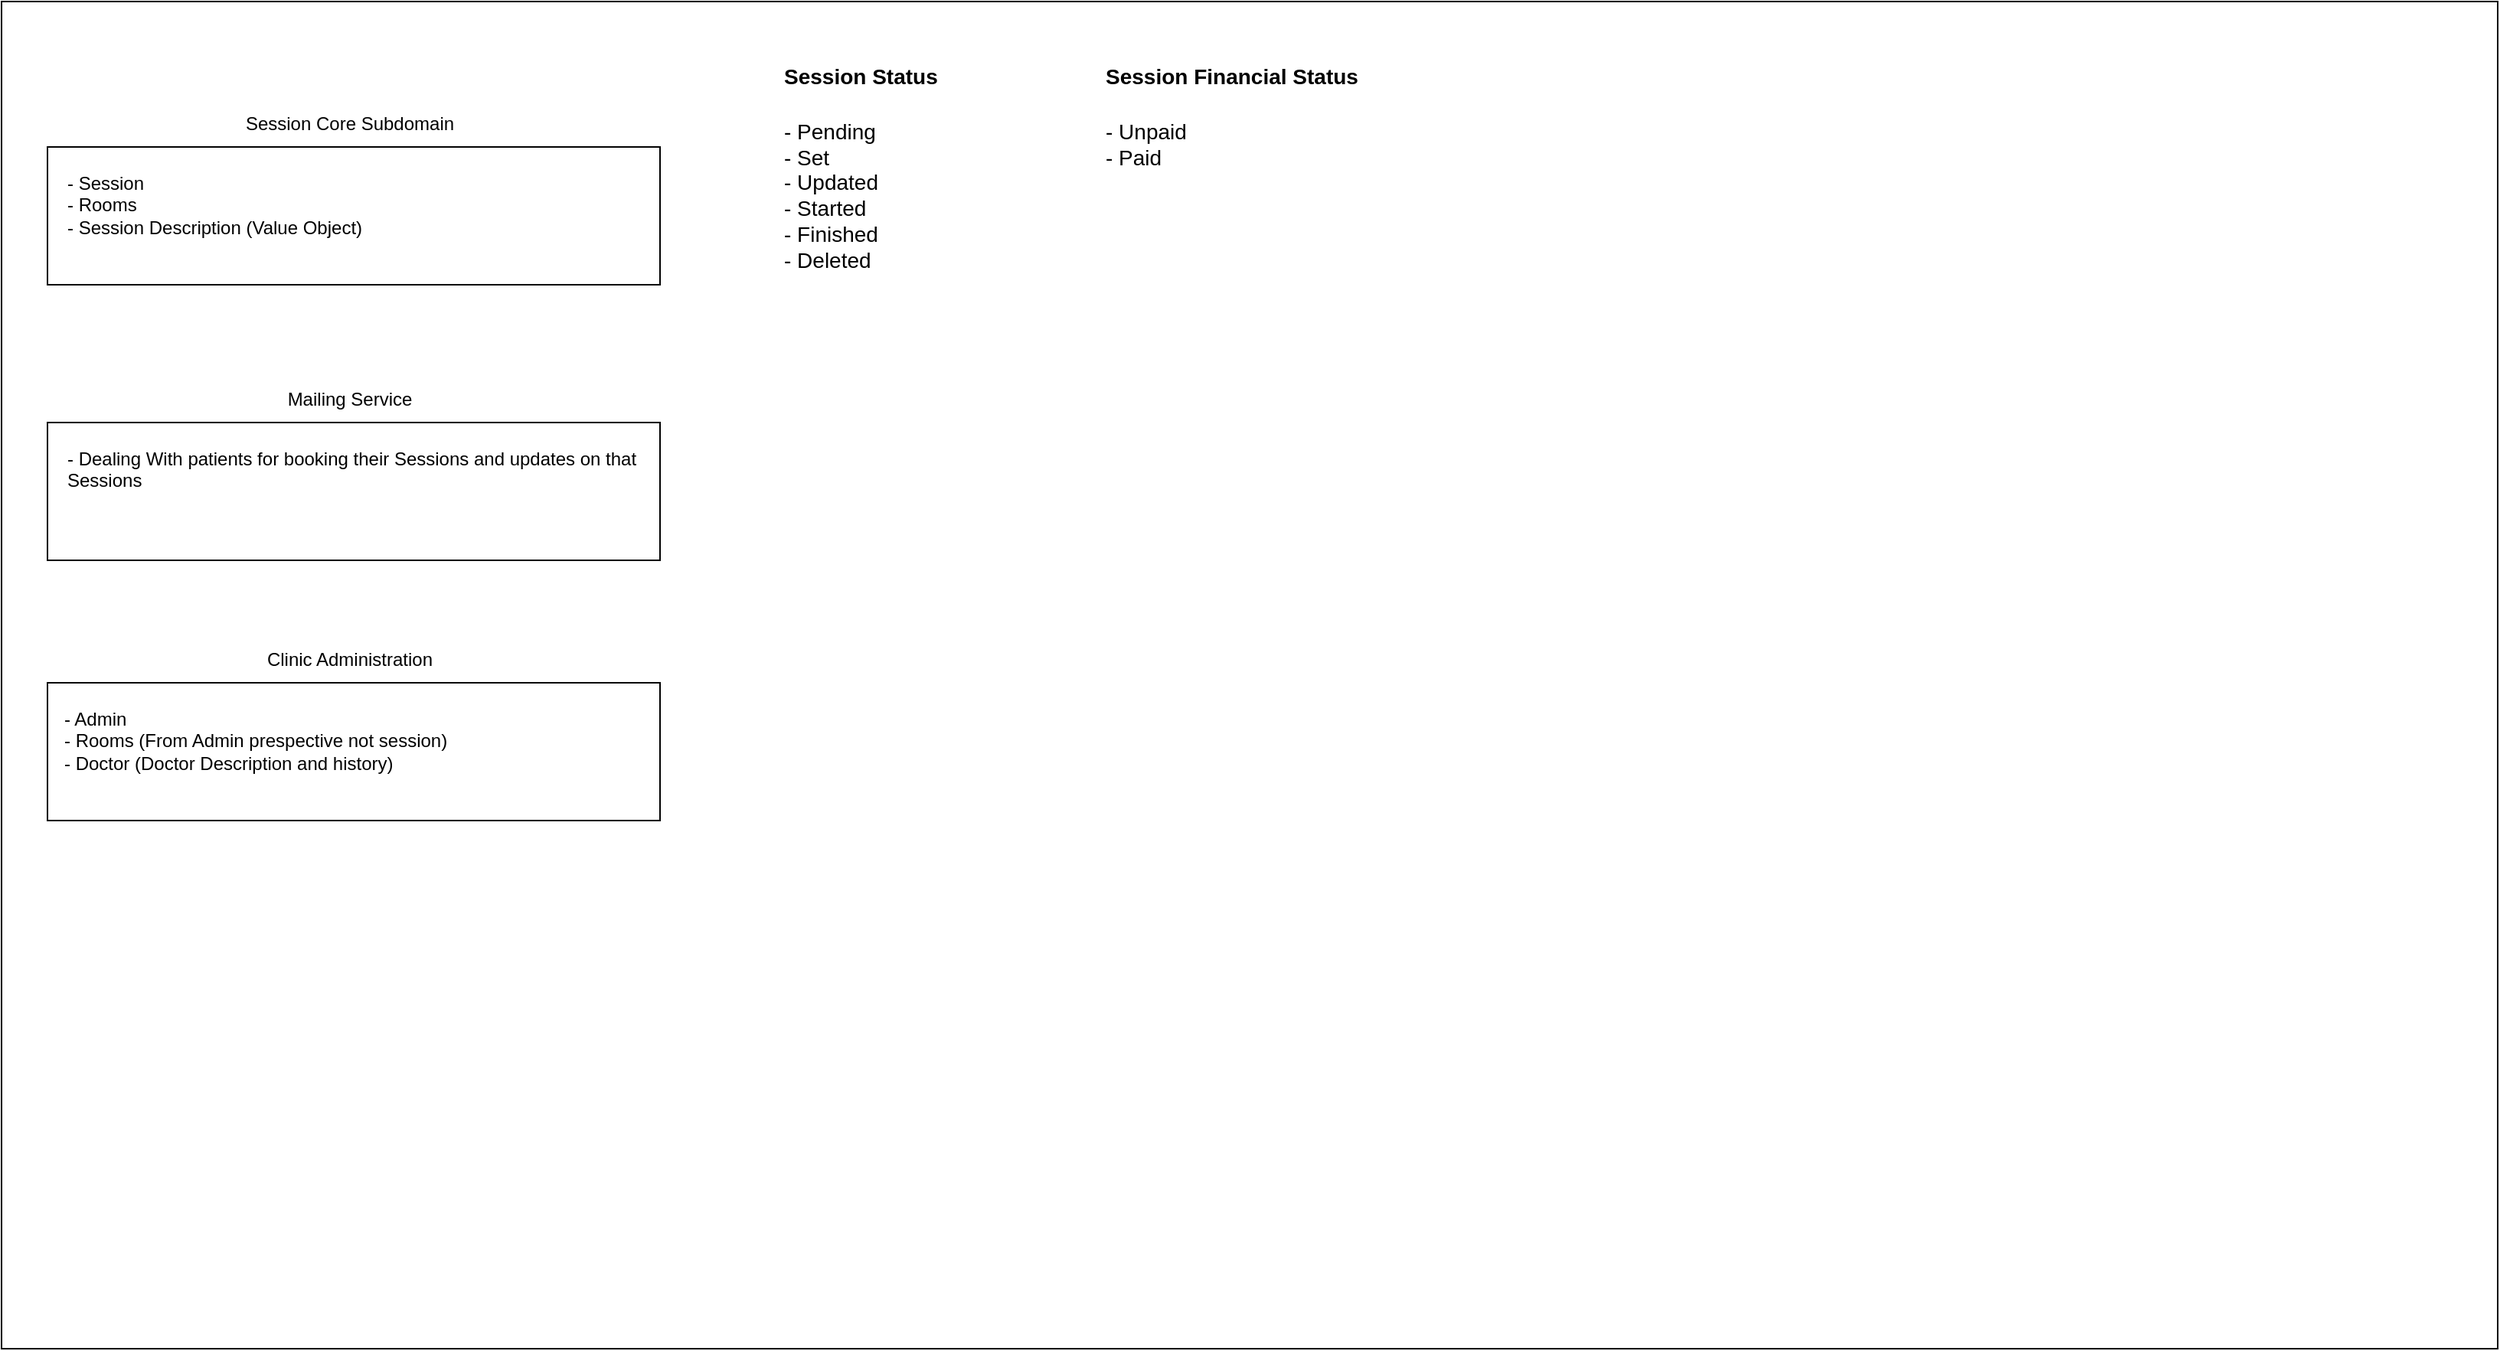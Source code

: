 <mxfile version="28.0.4">
  <diagram name="Page-1" id="jR7RQIqnCT3p9xRug1BX">
    <mxGraphModel dx="925" dy="467" grid="1" gridSize="10" guides="1" tooltips="1" connect="1" arrows="1" fold="1" page="1" pageScale="1" pageWidth="850" pageHeight="1100" math="0" shadow="0">
      <root>
        <mxCell id="0" />
        <mxCell id="1" parent="0" />
        <mxCell id="n8z5ZexXxRTJiRlgUfs0-1" value="" style="rounded=0;whiteSpace=wrap;html=1;" vertex="1" parent="1">
          <mxGeometry x="190" y="145" width="1630" height="880" as="geometry" />
        </mxCell>
        <mxCell id="n8z5ZexXxRTJiRlgUfs0-21" value="" style="group" vertex="1" connectable="0" parent="1">
          <mxGeometry x="220" y="170" width="969" height="510" as="geometry" />
        </mxCell>
        <mxCell id="n8z5ZexXxRTJiRlgUfs0-3" value="" style="rounded=0;whiteSpace=wrap;html=1;" vertex="1" parent="n8z5ZexXxRTJiRlgUfs0-21">
          <mxGeometry y="70" width="400" height="90" as="geometry" />
        </mxCell>
        <mxCell id="n8z5ZexXxRTJiRlgUfs0-6" value="Session Core Subdomain" style="text;html=1;align=center;verticalAlign=middle;whiteSpace=wrap;rounded=0;" vertex="1" parent="n8z5ZexXxRTJiRlgUfs0-21">
          <mxGeometry x="103.13" y="40" width="188.75" height="30" as="geometry" />
        </mxCell>
        <mxCell id="n8z5ZexXxRTJiRlgUfs0-7" value="- Session&lt;div&gt;- Rooms&lt;/div&gt;&lt;div&gt;- Session Description (Value Object)&lt;/div&gt;" style="text;html=1;whiteSpace=wrap;overflow=hidden;rounded=0;" vertex="1" parent="n8z5ZexXxRTJiRlgUfs0-21">
          <mxGeometry x="11" y="80" width="209" height="70" as="geometry" />
        </mxCell>
        <mxCell id="n8z5ZexXxRTJiRlgUfs0-12" value="" style="rounded=0;whiteSpace=wrap;html=1;" vertex="1" parent="n8z5ZexXxRTJiRlgUfs0-21">
          <mxGeometry y="250" width="400" height="90" as="geometry" />
        </mxCell>
        <mxCell id="n8z5ZexXxRTJiRlgUfs0-13" value="Mailing Service" style="text;html=1;align=center;verticalAlign=middle;whiteSpace=wrap;rounded=0;" vertex="1" parent="n8z5ZexXxRTJiRlgUfs0-21">
          <mxGeometry x="103.13" y="220" width="188.75" height="30" as="geometry" />
        </mxCell>
        <mxCell id="n8z5ZexXxRTJiRlgUfs0-14" value="- Dealing With patients for booking their Sessions and updates on that Sessions" style="text;html=1;whiteSpace=wrap;overflow=hidden;rounded=0;" vertex="1" parent="n8z5ZexXxRTJiRlgUfs0-21">
          <mxGeometry x="11" y="260" width="378" height="70" as="geometry" />
        </mxCell>
        <mxCell id="n8z5ZexXxRTJiRlgUfs0-15" value="&lt;h1 style=&quot;margin-top: 0px;&quot;&gt;&lt;font style=&quot;font-size: 14px;&quot;&gt;Session Status&lt;/font&gt;&lt;/h1&gt;&lt;div&gt;&lt;font style=&quot;font-size: 14px;&quot;&gt;- Pending&lt;/font&gt;&lt;/div&gt;&lt;div&gt;&lt;font style=&quot;font-size: 14px;&quot;&gt;- Set&lt;/font&gt;&lt;/div&gt;&lt;div&gt;&lt;font style=&quot;font-size: 14px;&quot;&gt;- Updated&lt;/font&gt;&lt;/div&gt;&lt;div&gt;&lt;font style=&quot;font-size: 14px;&quot;&gt;- Started&lt;/font&gt;&lt;/div&gt;&lt;div&gt;&lt;font style=&quot;font-size: 14px;&quot;&gt;- Finished&lt;/font&gt;&lt;/div&gt;&lt;div&gt;&lt;font style=&quot;font-size: 14px;&quot;&gt;- Deleted&lt;/font&gt;&lt;/div&gt;" style="text;html=1;whiteSpace=wrap;overflow=hidden;rounded=0;" vertex="1" parent="n8z5ZexXxRTJiRlgUfs0-21">
          <mxGeometry x="479" width="190" height="170" as="geometry" />
        </mxCell>
        <mxCell id="n8z5ZexXxRTJiRlgUfs0-17" value="" style="rounded=0;whiteSpace=wrap;html=1;" vertex="1" parent="n8z5ZexXxRTJiRlgUfs0-21">
          <mxGeometry y="420" width="400" height="90" as="geometry" />
        </mxCell>
        <mxCell id="n8z5ZexXxRTJiRlgUfs0-18" value="Clinic Administration" style="text;html=1;align=center;verticalAlign=middle;whiteSpace=wrap;rounded=0;" vertex="1" parent="n8z5ZexXxRTJiRlgUfs0-21">
          <mxGeometry x="103.13" y="390" width="188.75" height="30" as="geometry" />
        </mxCell>
        <mxCell id="n8z5ZexXxRTJiRlgUfs0-19" value="- Admin&lt;div&gt;- Rooms (From Admin prespective not session)&lt;/div&gt;&lt;div&gt;- Doctor (Doctor Description and history)&lt;/div&gt;&lt;div&gt;&lt;br&gt;&lt;/div&gt;" style="text;html=1;whiteSpace=wrap;overflow=hidden;rounded=0;" vertex="1" parent="n8z5ZexXxRTJiRlgUfs0-21">
          <mxGeometry x="8.5" y="430" width="378" height="70" as="geometry" />
        </mxCell>
        <mxCell id="n8z5ZexXxRTJiRlgUfs0-20" value="&lt;h1 style=&quot;margin-top: 0px;&quot;&gt;&lt;font style=&quot;font-size: 14px;&quot;&gt;Session Financial Status&lt;/font&gt;&lt;/h1&gt;&lt;div&gt;&lt;font style=&quot;font-size: 14px;&quot;&gt;- Unpaid&lt;br&gt;&lt;/font&gt;&lt;/div&gt;&lt;div&gt;&lt;font style=&quot;font-size: 14px;&quot;&gt;- Paid&lt;/font&gt;&lt;/div&gt;" style="text;html=1;whiteSpace=wrap;overflow=hidden;rounded=0;" vertex="1" parent="n8z5ZexXxRTJiRlgUfs0-21">
          <mxGeometry x="689" width="280" height="170" as="geometry" />
        </mxCell>
      </root>
    </mxGraphModel>
  </diagram>
</mxfile>
